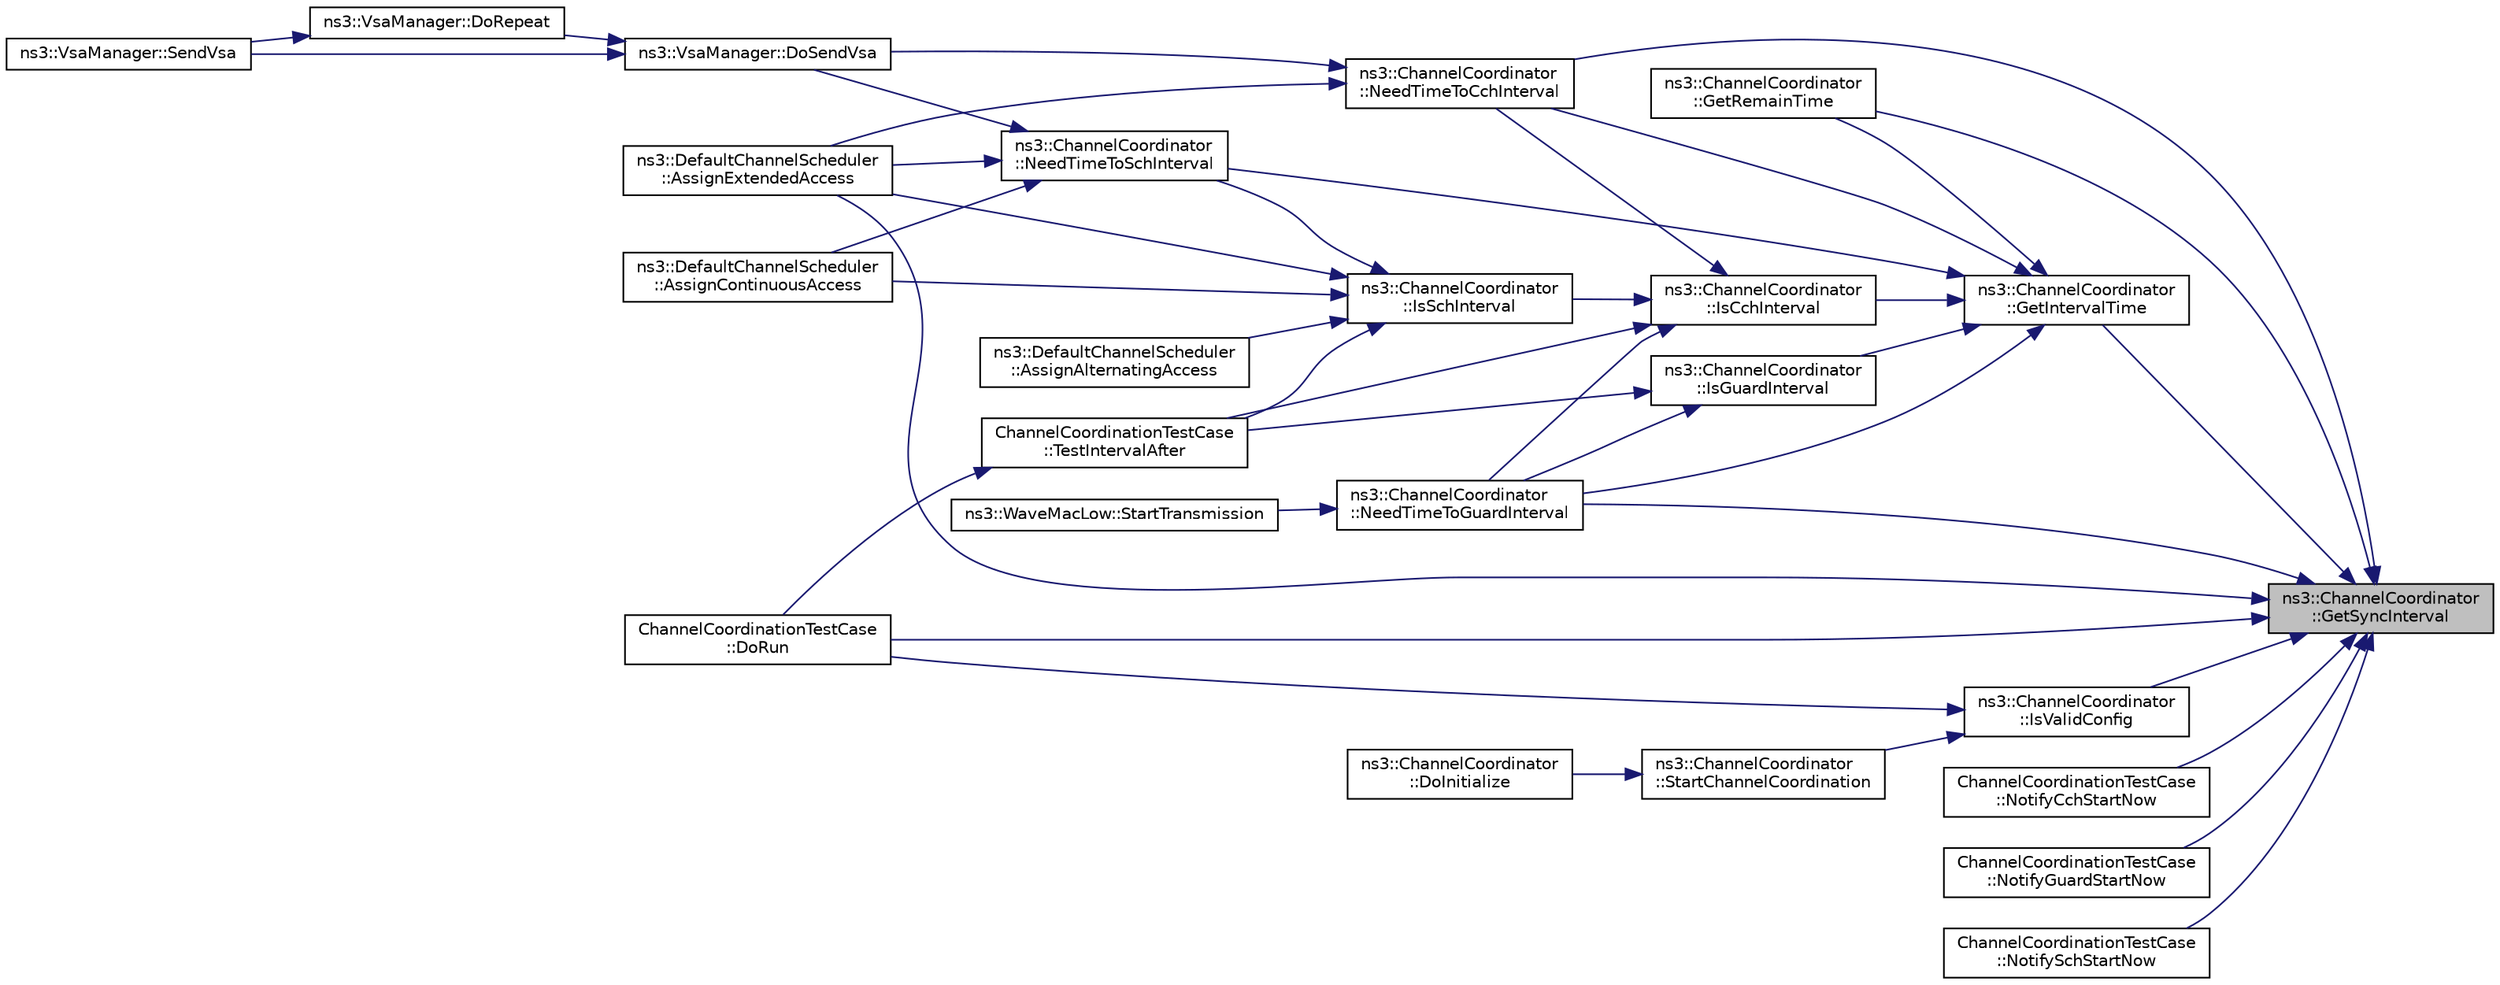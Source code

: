 digraph "ns3::ChannelCoordinator::GetSyncInterval"
{
 // LATEX_PDF_SIZE
  edge [fontname="Helvetica",fontsize="10",labelfontname="Helvetica",labelfontsize="10"];
  node [fontname="Helvetica",fontsize="10",shape=record];
  rankdir="RL";
  Node1 [label="ns3::ChannelCoordinator\l::GetSyncInterval",height=0.2,width=0.4,color="black", fillcolor="grey75", style="filled", fontcolor="black",tooltip=" "];
  Node1 -> Node2 [dir="back",color="midnightblue",fontsize="10",style="solid",fontname="Helvetica"];
  Node2 [label="ns3::DefaultChannelScheduler\l::AssignExtendedAccess",height=0.2,width=0.4,color="black", fillcolor="white", style="filled",URL="$classns3_1_1_default_channel_scheduler.html#ac04d88e86b56d56681145dfb16b7cbeb",tooltip=" "];
  Node1 -> Node3 [dir="back",color="midnightblue",fontsize="10",style="solid",fontname="Helvetica"];
  Node3 [label="ChannelCoordinationTestCase\l::DoRun",height=0.2,width=0.4,color="black", fillcolor="white", style="filled",URL="$class_channel_coordination_test_case.html#a14d33785e7385a37fa7f14700ffde861",tooltip="Implementation to actually run this TestCase."];
  Node1 -> Node4 [dir="back",color="midnightblue",fontsize="10",style="solid",fontname="Helvetica"];
  Node4 [label="ns3::ChannelCoordinator\l::GetIntervalTime",height=0.2,width=0.4,color="black", fillcolor="white", style="filled",URL="$classns3_1_1_channel_coordinator.html#aec3dde7af6a59f98738086eaa3f2cf6c",tooltip=" "];
  Node4 -> Node5 [dir="back",color="midnightblue",fontsize="10",style="solid",fontname="Helvetica"];
  Node5 [label="ns3::ChannelCoordinator\l::GetRemainTime",height=0.2,width=0.4,color="black", fillcolor="white", style="filled",URL="$classns3_1_1_channel_coordinator.html#adf84767169598093a72f6bb689ba637a",tooltip=" "];
  Node4 -> Node6 [dir="back",color="midnightblue",fontsize="10",style="solid",fontname="Helvetica"];
  Node6 [label="ns3::ChannelCoordinator\l::IsCchInterval",height=0.2,width=0.4,color="black", fillcolor="white", style="filled",URL="$classns3_1_1_channel_coordinator.html#afd434629c3045704c28599233d274207",tooltip=" "];
  Node6 -> Node7 [dir="back",color="midnightblue",fontsize="10",style="solid",fontname="Helvetica"];
  Node7 [label="ns3::ChannelCoordinator\l::IsSchInterval",height=0.2,width=0.4,color="black", fillcolor="white", style="filled",URL="$classns3_1_1_channel_coordinator.html#a616c72fcc04a18398149265d7324bf95",tooltip=" "];
  Node7 -> Node8 [dir="back",color="midnightblue",fontsize="10",style="solid",fontname="Helvetica"];
  Node8 [label="ns3::DefaultChannelScheduler\l::AssignAlternatingAccess",height=0.2,width=0.4,color="black", fillcolor="white", style="filled",URL="$classns3_1_1_default_channel_scheduler.html#a8de51ae89df5a36d8a71f921d87b39ca",tooltip=" "];
  Node7 -> Node9 [dir="back",color="midnightblue",fontsize="10",style="solid",fontname="Helvetica"];
  Node9 [label="ns3::DefaultChannelScheduler\l::AssignContinuousAccess",height=0.2,width=0.4,color="black", fillcolor="white", style="filled",URL="$classns3_1_1_default_channel_scheduler.html#aa693aed997fedf77fdbbb70ba862f887",tooltip=" "];
  Node7 -> Node2 [dir="back",color="midnightblue",fontsize="10",style="solid",fontname="Helvetica"];
  Node7 -> Node10 [dir="back",color="midnightblue",fontsize="10",style="solid",fontname="Helvetica"];
  Node10 [label="ns3::ChannelCoordinator\l::NeedTimeToSchInterval",height=0.2,width=0.4,color="black", fillcolor="white", style="filled",URL="$classns3_1_1_channel_coordinator.html#aa5a3e0ac4a379770f13464590a89b2cc",tooltip=" "];
  Node10 -> Node9 [dir="back",color="midnightblue",fontsize="10",style="solid",fontname="Helvetica"];
  Node10 -> Node2 [dir="back",color="midnightblue",fontsize="10",style="solid",fontname="Helvetica"];
  Node10 -> Node11 [dir="back",color="midnightblue",fontsize="10",style="solid",fontname="Helvetica"];
  Node11 [label="ns3::VsaManager::DoSendVsa",height=0.2,width=0.4,color="black", fillcolor="white", style="filled",URL="$classns3_1_1_vsa_manager.html#a3d56f68f3b98bd45ccc6c56c9a6244db",tooltip=" "];
  Node11 -> Node12 [dir="back",color="midnightblue",fontsize="10",style="solid",fontname="Helvetica"];
  Node12 [label="ns3::VsaManager::DoRepeat",height=0.2,width=0.4,color="black", fillcolor="white", style="filled",URL="$classns3_1_1_vsa_manager.html#a5731f78c47436e8cb495052b1fe42f65",tooltip=" "];
  Node12 -> Node13 [dir="back",color="midnightblue",fontsize="10",style="solid",fontname="Helvetica"];
  Node13 [label="ns3::VsaManager::SendVsa",height=0.2,width=0.4,color="black", fillcolor="white", style="filled",URL="$classns3_1_1_vsa_manager.html#af896634c89ed0725215aa5da43445295",tooltip=" "];
  Node11 -> Node13 [dir="back",color="midnightblue",fontsize="10",style="solid",fontname="Helvetica"];
  Node7 -> Node14 [dir="back",color="midnightblue",fontsize="10",style="solid",fontname="Helvetica"];
  Node14 [label="ChannelCoordinationTestCase\l::TestIntervalAfter",height=0.2,width=0.4,color="black", fillcolor="white", style="filled",URL="$class_channel_coordination_test_case.html#a5a6891984b8599dbffd80e80b6faf92a",tooltip="Test interval after function."];
  Node14 -> Node3 [dir="back",color="midnightblue",fontsize="10",style="solid",fontname="Helvetica"];
  Node6 -> Node15 [dir="back",color="midnightblue",fontsize="10",style="solid",fontname="Helvetica"];
  Node15 [label="ns3::ChannelCoordinator\l::NeedTimeToCchInterval",height=0.2,width=0.4,color="black", fillcolor="white", style="filled",URL="$classns3_1_1_channel_coordinator.html#a5e0fc3018ba8f647fe53c1a134a42204",tooltip=" "];
  Node15 -> Node2 [dir="back",color="midnightblue",fontsize="10",style="solid",fontname="Helvetica"];
  Node15 -> Node11 [dir="back",color="midnightblue",fontsize="10",style="solid",fontname="Helvetica"];
  Node6 -> Node16 [dir="back",color="midnightblue",fontsize="10",style="solid",fontname="Helvetica"];
  Node16 [label="ns3::ChannelCoordinator\l::NeedTimeToGuardInterval",height=0.2,width=0.4,color="black", fillcolor="white", style="filled",URL="$classns3_1_1_channel_coordinator.html#ab64d58808e96d8e569e33116cfb6d3ed",tooltip=" "];
  Node16 -> Node17 [dir="back",color="midnightblue",fontsize="10",style="solid",fontname="Helvetica"];
  Node17 [label="ns3::WaveMacLow::StartTransmission",height=0.2,width=0.4,color="black", fillcolor="white", style="filled",URL="$classns3_1_1_wave_mac_low.html#abf4a90e9984a73b24197706fb79118b1",tooltip=" "];
  Node6 -> Node14 [dir="back",color="midnightblue",fontsize="10",style="solid",fontname="Helvetica"];
  Node4 -> Node18 [dir="back",color="midnightblue",fontsize="10",style="solid",fontname="Helvetica"];
  Node18 [label="ns3::ChannelCoordinator\l::IsGuardInterval",height=0.2,width=0.4,color="black", fillcolor="white", style="filled",URL="$classns3_1_1_channel_coordinator.html#a79cca5931125d9f1beadba809ddf8024",tooltip=" "];
  Node18 -> Node16 [dir="back",color="midnightblue",fontsize="10",style="solid",fontname="Helvetica"];
  Node18 -> Node14 [dir="back",color="midnightblue",fontsize="10",style="solid",fontname="Helvetica"];
  Node4 -> Node15 [dir="back",color="midnightblue",fontsize="10",style="solid",fontname="Helvetica"];
  Node4 -> Node16 [dir="back",color="midnightblue",fontsize="10",style="solid",fontname="Helvetica"];
  Node4 -> Node10 [dir="back",color="midnightblue",fontsize="10",style="solid",fontname="Helvetica"];
  Node1 -> Node5 [dir="back",color="midnightblue",fontsize="10",style="solid",fontname="Helvetica"];
  Node1 -> Node19 [dir="back",color="midnightblue",fontsize="10",style="solid",fontname="Helvetica"];
  Node19 [label="ns3::ChannelCoordinator\l::IsValidConfig",height=0.2,width=0.4,color="black", fillcolor="white", style="filled",URL="$classns3_1_1_channel_coordinator.html#a58e56dbc4dac6948329287e86974a5bd",tooltip=" "];
  Node19 -> Node3 [dir="back",color="midnightblue",fontsize="10",style="solid",fontname="Helvetica"];
  Node19 -> Node20 [dir="back",color="midnightblue",fontsize="10",style="solid",fontname="Helvetica"];
  Node20 [label="ns3::ChannelCoordinator\l::StartChannelCoordination",height=0.2,width=0.4,color="black", fillcolor="white", style="filled",URL="$classns3_1_1_channel_coordinator.html#a4eb4a70c66f3c71ef1d0acfa262b9b38",tooltip="start to make channel coordination events"];
  Node20 -> Node21 [dir="back",color="midnightblue",fontsize="10",style="solid",fontname="Helvetica"];
  Node21 [label="ns3::ChannelCoordinator\l::DoInitialize",height=0.2,width=0.4,color="black", fillcolor="white", style="filled",URL="$classns3_1_1_channel_coordinator.html#a4e6c05c516fdaffe36cb3da5bdc5c265",tooltip="Initialize() implementation."];
  Node1 -> Node15 [dir="back",color="midnightblue",fontsize="10",style="solid",fontname="Helvetica"];
  Node1 -> Node16 [dir="back",color="midnightblue",fontsize="10",style="solid",fontname="Helvetica"];
  Node1 -> Node22 [dir="back",color="midnightblue",fontsize="10",style="solid",fontname="Helvetica"];
  Node22 [label="ChannelCoordinationTestCase\l::NotifyCchStartNow",height=0.2,width=0.4,color="black", fillcolor="white", style="filled",URL="$class_channel_coordination_test_case.html#aa2e75392bb7cb3146cf254c1863385c9",tooltip="Notify CCS start now function."];
  Node1 -> Node23 [dir="back",color="midnightblue",fontsize="10",style="solid",fontname="Helvetica"];
  Node23 [label="ChannelCoordinationTestCase\l::NotifyGuardStartNow",height=0.2,width=0.4,color="black", fillcolor="white", style="filled",URL="$class_channel_coordination_test_case.html#a7514a5957cc7f602d6a0fbe9da0333cd",tooltip="Notify guard start now function."];
  Node1 -> Node24 [dir="back",color="midnightblue",fontsize="10",style="solid",fontname="Helvetica"];
  Node24 [label="ChannelCoordinationTestCase\l::NotifySchStartNow",height=0.2,width=0.4,color="black", fillcolor="white", style="filled",URL="$class_channel_coordination_test_case.html#a4e52b667926d9120ce45914037c27ef8",tooltip="Notify SCH start now function."];
}
